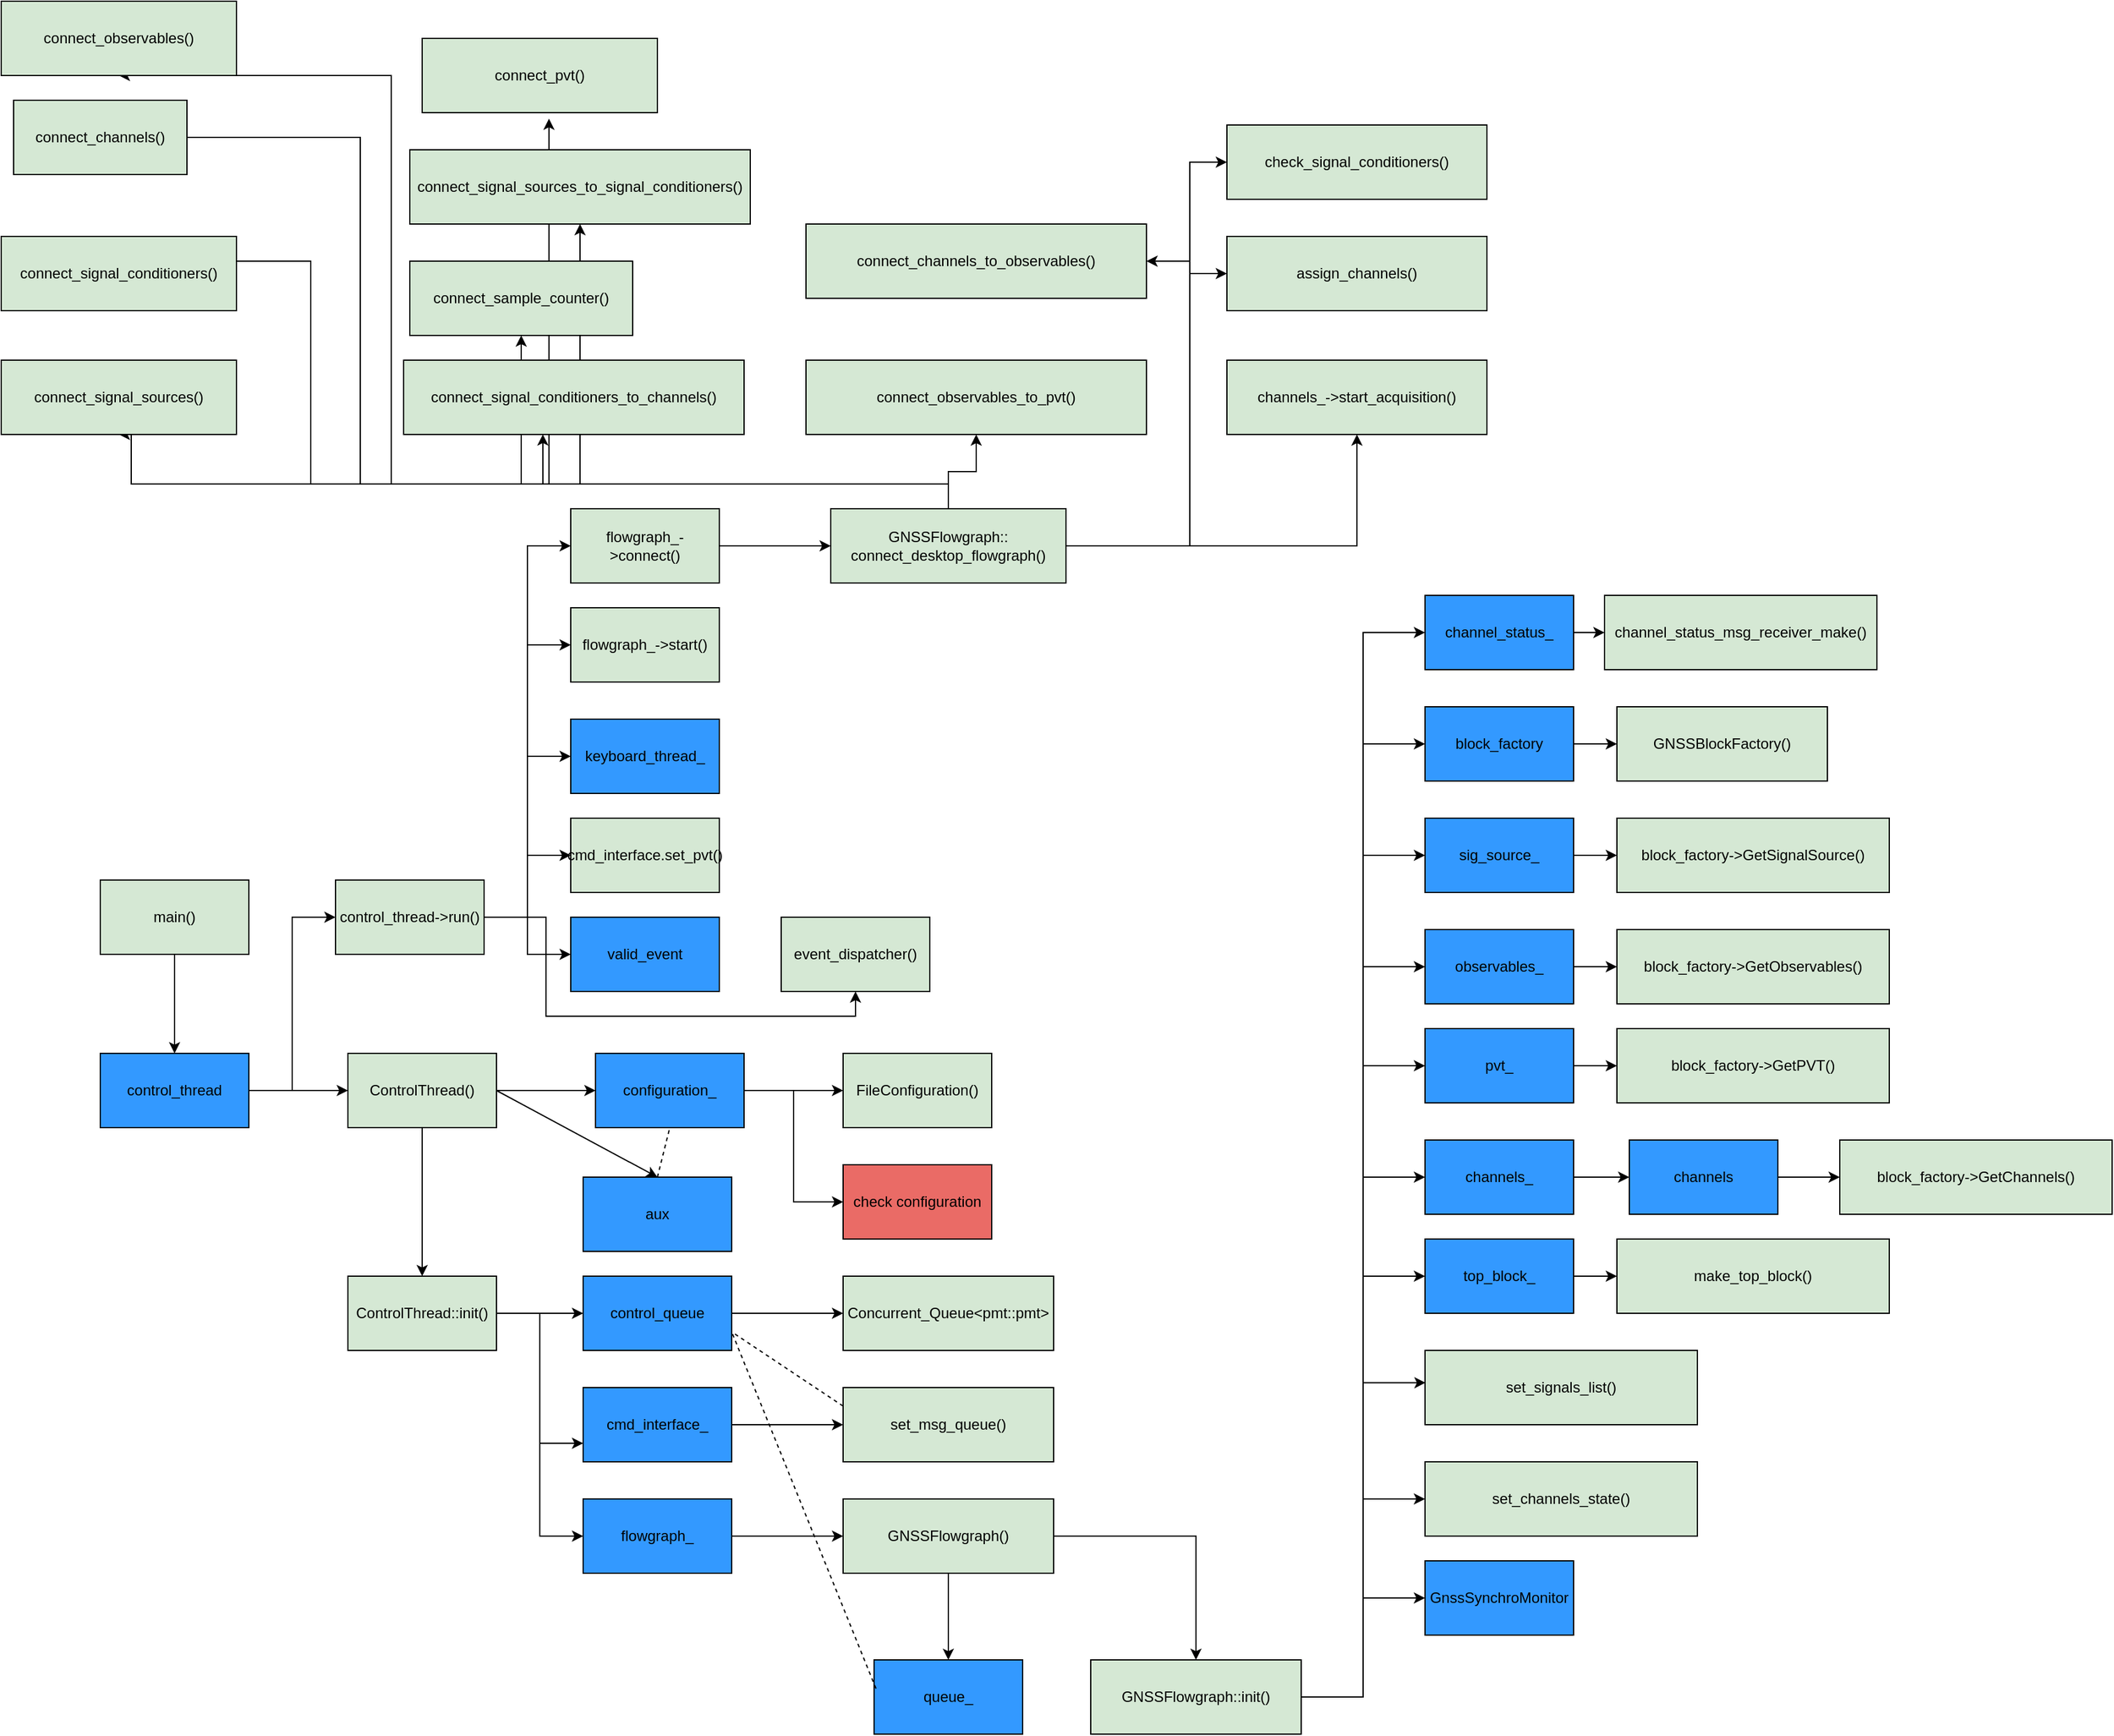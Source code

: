 <mxfile version="20.5.3" type="github">
  <diagram id="GeOgjJa3R1q8z_N-JKQI" name="Page-1">
    <mxGraphModel dx="784" dy="2033" grid="1" gridSize="10" guides="1" tooltips="1" connect="1" arrows="1" fold="1" page="1" pageScale="1" pageWidth="850" pageHeight="1100" math="0" shadow="0">
      <root>
        <mxCell id="0" />
        <mxCell id="1" parent="0" />
        <mxCell id="A1KQ_HArBz8SDr3EdsJI-3" value="" style="edgeStyle=orthogonalEdgeStyle;rounded=0;orthogonalLoop=1;jettySize=auto;html=1;" parent="1" source="A1KQ_HArBz8SDr3EdsJI-1" target="A1KQ_HArBz8SDr3EdsJI-2" edge="1">
          <mxGeometry relative="1" as="geometry" />
        </mxCell>
        <mxCell id="A1KQ_HArBz8SDr3EdsJI-1" value="main()" style="rounded=0;whiteSpace=wrap;html=1;fillColor=#D5E8D4;" parent="1" vertex="1">
          <mxGeometry x="270" y="240" width="120" height="60" as="geometry" />
        </mxCell>
        <mxCell id="A1KQ_HArBz8SDr3EdsJI-5" value="" style="edgeStyle=orthogonalEdgeStyle;rounded=0;orthogonalLoop=1;jettySize=auto;html=1;" parent="1" source="A1KQ_HArBz8SDr3EdsJI-2" target="A1KQ_HArBz8SDr3EdsJI-4" edge="1">
          <mxGeometry relative="1" as="geometry" />
        </mxCell>
        <mxCell id="0VTmaG_LoNztCyliUrxO-65" style="edgeStyle=orthogonalEdgeStyle;rounded=0;orthogonalLoop=1;jettySize=auto;html=1;entryX=0;entryY=0.5;entryDx=0;entryDy=0;" edge="1" parent="1" source="A1KQ_HArBz8SDr3EdsJI-2" target="A1KQ_HArBz8SDr3EdsJI-33">
          <mxGeometry relative="1" as="geometry" />
        </mxCell>
        <mxCell id="A1KQ_HArBz8SDr3EdsJI-2" value="control_thread" style="whiteSpace=wrap;html=1;rounded=0;fillColor=#3399FF;" parent="1" vertex="1">
          <mxGeometry x="270" y="380" width="120" height="60" as="geometry" />
        </mxCell>
        <mxCell id="A1KQ_HArBz8SDr3EdsJI-7" value="" style="edgeStyle=orthogonalEdgeStyle;rounded=0;orthogonalLoop=1;jettySize=auto;html=1;" parent="1" source="A1KQ_HArBz8SDr3EdsJI-4" target="A1KQ_HArBz8SDr3EdsJI-6" edge="1">
          <mxGeometry relative="1" as="geometry" />
        </mxCell>
        <mxCell id="A1KQ_HArBz8SDr3EdsJI-21" style="edgeStyle=orthogonalEdgeStyle;rounded=0;orthogonalLoop=1;jettySize=auto;html=1;exitX=0.5;exitY=1;exitDx=0;exitDy=0;entryX=0.5;entryY=0;entryDx=0;entryDy=0;" parent="1" source="A1KQ_HArBz8SDr3EdsJI-4" target="A1KQ_HArBz8SDr3EdsJI-20" edge="1">
          <mxGeometry relative="1" as="geometry" />
        </mxCell>
        <mxCell id="A1KQ_HArBz8SDr3EdsJI-4" value="ControlThread()" style="whiteSpace=wrap;html=1;rounded=0;fillColor=#D5E8D4;" parent="1" vertex="1">
          <mxGeometry x="470" y="380" width="120" height="60" as="geometry" />
        </mxCell>
        <mxCell id="A1KQ_HArBz8SDr3EdsJI-9" value="" style="edgeStyle=orthogonalEdgeStyle;rounded=0;orthogonalLoop=1;jettySize=auto;html=1;" parent="1" source="A1KQ_HArBz8SDr3EdsJI-6" target="A1KQ_HArBz8SDr3EdsJI-8" edge="1">
          <mxGeometry relative="1" as="geometry" />
        </mxCell>
        <mxCell id="A1KQ_HArBz8SDr3EdsJI-19" style="edgeStyle=orthogonalEdgeStyle;rounded=0;orthogonalLoop=1;jettySize=auto;html=1;entryX=0;entryY=0.5;entryDx=0;entryDy=0;" parent="1" source="A1KQ_HArBz8SDr3EdsJI-6" target="A1KQ_HArBz8SDr3EdsJI-18" edge="1">
          <mxGeometry relative="1" as="geometry" />
        </mxCell>
        <mxCell id="A1KQ_HArBz8SDr3EdsJI-6" value="configuration_" style="whiteSpace=wrap;html=1;rounded=0;strokeColor=#000000;fillColor=#3399FF;" parent="1" vertex="1">
          <mxGeometry x="670" y="380" width="120" height="60" as="geometry" />
        </mxCell>
        <mxCell id="A1KQ_HArBz8SDr3EdsJI-8" value="FileConfiguration()" style="whiteSpace=wrap;html=1;rounded=0;fillColor=#D5E8D4;" parent="1" vertex="1">
          <mxGeometry x="870" y="380" width="120" height="60" as="geometry" />
        </mxCell>
        <mxCell id="A1KQ_HArBz8SDr3EdsJI-10" value="aux" style="whiteSpace=wrap;html=1;rounded=0;fillColor=#3399FF;" parent="1" vertex="1">
          <mxGeometry x="660" y="480" width="120" height="60" as="geometry" />
        </mxCell>
        <mxCell id="A1KQ_HArBz8SDr3EdsJI-14" value="" style="endArrow=classic;html=1;rounded=0;exitX=1;exitY=0.5;exitDx=0;exitDy=0;entryX=0.5;entryY=0;entryDx=0;entryDy=0;" parent="1" source="A1KQ_HArBz8SDr3EdsJI-4" target="A1KQ_HArBz8SDr3EdsJI-10" edge="1">
          <mxGeometry width="50" height="50" relative="1" as="geometry">
            <mxPoint x="670" y="470" as="sourcePoint" />
            <mxPoint x="720" y="420" as="targetPoint" />
          </mxGeometry>
        </mxCell>
        <mxCell id="A1KQ_HArBz8SDr3EdsJI-17" value="" style="endArrow=none;dashed=1;html=1;rounded=0;entryX=0.5;entryY=1;entryDx=0;entryDy=0;exitX=0.5;exitY=0;exitDx=0;exitDy=0;" parent="1" source="A1KQ_HArBz8SDr3EdsJI-10" target="A1KQ_HArBz8SDr3EdsJI-6" edge="1">
          <mxGeometry width="50" height="50" relative="1" as="geometry">
            <mxPoint x="670" y="470" as="sourcePoint" />
            <mxPoint x="720" y="420" as="targetPoint" />
          </mxGeometry>
        </mxCell>
        <mxCell id="A1KQ_HArBz8SDr3EdsJI-18" value="check configuration" style="whiteSpace=wrap;html=1;rounded=0;fillColor=#EA6B66;" parent="1" vertex="1">
          <mxGeometry x="870" y="470" width="120" height="60" as="geometry" />
        </mxCell>
        <mxCell id="A1KQ_HArBz8SDr3EdsJI-30" style="edgeStyle=orthogonalEdgeStyle;rounded=0;orthogonalLoop=1;jettySize=auto;html=1;entryX=0;entryY=0.5;entryDx=0;entryDy=0;fontColor=#3399FF;" parent="1" source="A1KQ_HArBz8SDr3EdsJI-20" target="A1KQ_HArBz8SDr3EdsJI-29" edge="1">
          <mxGeometry relative="1" as="geometry" />
        </mxCell>
        <mxCell id="0VTmaG_LoNztCyliUrxO-61" style="edgeStyle=orthogonalEdgeStyle;rounded=0;orthogonalLoop=1;jettySize=auto;html=1;entryX=0;entryY=0.75;entryDx=0;entryDy=0;" edge="1" parent="1" source="A1KQ_HArBz8SDr3EdsJI-20" target="A1KQ_HArBz8SDr3EdsJI-27">
          <mxGeometry relative="1" as="geometry" />
        </mxCell>
        <mxCell id="A1KQ_HArBz8SDr3EdsJI-20" value="ControlThread::init()" style="whiteSpace=wrap;html=1;rounded=0;fillColor=#D5E8D4;" parent="1" vertex="1">
          <mxGeometry x="470" y="560" width="120" height="60" as="geometry" />
        </mxCell>
        <mxCell id="A1KQ_HArBz8SDr3EdsJI-25" style="edgeStyle=orthogonalEdgeStyle;rounded=0;orthogonalLoop=1;jettySize=auto;html=1;exitX=1;exitY=0.5;exitDx=0;exitDy=0;entryX=0;entryY=0.5;entryDx=0;entryDy=0;fontColor=#3399FF;" parent="1" source="A1KQ_HArBz8SDr3EdsJI-22" target="A1KQ_HArBz8SDr3EdsJI-24" edge="1">
          <mxGeometry relative="1" as="geometry" />
        </mxCell>
        <mxCell id="A1KQ_HArBz8SDr3EdsJI-22" value="control_queue" style="whiteSpace=wrap;html=1;rounded=0;strokeColor=#000000;fillColor=#3399FF;" parent="1" vertex="1">
          <mxGeometry x="660" y="560" width="120" height="60" as="geometry" />
        </mxCell>
        <mxCell id="A1KQ_HArBz8SDr3EdsJI-23" value="" style="endArrow=classic;html=1;rounded=0;exitX=1;exitY=0.5;exitDx=0;exitDy=0;entryX=0;entryY=0.5;entryDx=0;entryDy=0;" parent="1" source="A1KQ_HArBz8SDr3EdsJI-20" target="A1KQ_HArBz8SDr3EdsJI-22" edge="1">
          <mxGeometry width="50" height="50" relative="1" as="geometry">
            <mxPoint x="630" y="560" as="sourcePoint" />
            <mxPoint x="680" y="510" as="targetPoint" />
          </mxGeometry>
        </mxCell>
        <mxCell id="A1KQ_HArBz8SDr3EdsJI-24" value="Concurrent_Queue&amp;lt;pmt::pmt&amp;gt;" style="whiteSpace=wrap;html=1;rounded=0;fillColor=#D5E8D4;" parent="1" vertex="1">
          <mxGeometry x="870" y="560" width="170" height="60" as="geometry" />
        </mxCell>
        <mxCell id="0VTmaG_LoNztCyliUrxO-63" style="edgeStyle=orthogonalEdgeStyle;rounded=0;orthogonalLoop=1;jettySize=auto;html=1;entryX=0;entryY=0.5;entryDx=0;entryDy=0;" edge="1" parent="1" source="A1KQ_HArBz8SDr3EdsJI-27" target="0VTmaG_LoNztCyliUrxO-62">
          <mxGeometry relative="1" as="geometry" />
        </mxCell>
        <mxCell id="A1KQ_HArBz8SDr3EdsJI-27" value="cmd_interface_" style="whiteSpace=wrap;html=1;rounded=0;strokeColor=#000000;fillColor=#3399FF;" parent="1" vertex="1">
          <mxGeometry x="660" y="650" width="120" height="60" as="geometry" />
        </mxCell>
        <mxCell id="A1KQ_HArBz8SDr3EdsJI-32" style="edgeStyle=orthogonalEdgeStyle;rounded=0;orthogonalLoop=1;jettySize=auto;html=1;entryX=0;entryY=0.5;entryDx=0;entryDy=0;fontColor=#3399FF;" parent="1" source="A1KQ_HArBz8SDr3EdsJI-29" target="A1KQ_HArBz8SDr3EdsJI-31" edge="1">
          <mxGeometry relative="1" as="geometry" />
        </mxCell>
        <mxCell id="A1KQ_HArBz8SDr3EdsJI-29" value="flowgraph_" style="whiteSpace=wrap;html=1;rounded=0;strokeColor=#000000;fillColor=#3399FF;" parent="1" vertex="1">
          <mxGeometry x="660" y="740" width="120" height="60" as="geometry" />
        </mxCell>
        <mxCell id="0VTmaG_LoNztCyliUrxO-14" style="edgeStyle=orthogonalEdgeStyle;rounded=0;orthogonalLoop=1;jettySize=auto;html=1;entryX=0.5;entryY=0;entryDx=0;entryDy=0;" edge="1" parent="1" source="A1KQ_HArBz8SDr3EdsJI-31" target="0VTmaG_LoNztCyliUrxO-13">
          <mxGeometry relative="1" as="geometry" />
        </mxCell>
        <mxCell id="0VTmaG_LoNztCyliUrxO-58" style="edgeStyle=orthogonalEdgeStyle;rounded=0;orthogonalLoop=1;jettySize=auto;html=1;entryX=0.5;entryY=0;entryDx=0;entryDy=0;" edge="1" parent="1" source="A1KQ_HArBz8SDr3EdsJI-31" target="0VTmaG_LoNztCyliUrxO-57">
          <mxGeometry relative="1" as="geometry" />
        </mxCell>
        <mxCell id="A1KQ_HArBz8SDr3EdsJI-31" value="GNSSFlowgraph()" style="whiteSpace=wrap;html=1;rounded=0;fillColor=#D5E8D4;" parent="1" vertex="1">
          <mxGeometry x="870" y="740" width="170" height="60" as="geometry" />
        </mxCell>
        <mxCell id="0VTmaG_LoNztCyliUrxO-2" style="edgeStyle=orthogonalEdgeStyle;rounded=0;orthogonalLoop=1;jettySize=auto;html=1;exitX=1;exitY=0.5;exitDx=0;exitDy=0;entryX=0;entryY=0.5;entryDx=0;entryDy=0;" edge="1" parent="1" source="A1KQ_HArBz8SDr3EdsJI-33" target="0VTmaG_LoNztCyliUrxO-1">
          <mxGeometry relative="1" as="geometry" />
        </mxCell>
        <mxCell id="0VTmaG_LoNztCyliUrxO-4" style="edgeStyle=orthogonalEdgeStyle;rounded=0;orthogonalLoop=1;jettySize=auto;html=1;entryX=0;entryY=0.5;entryDx=0;entryDy=0;" edge="1" parent="1" source="A1KQ_HArBz8SDr3EdsJI-33" target="0VTmaG_LoNztCyliUrxO-3">
          <mxGeometry relative="1" as="geometry" />
        </mxCell>
        <mxCell id="0VTmaG_LoNztCyliUrxO-6" style="edgeStyle=orthogonalEdgeStyle;rounded=0;orthogonalLoop=1;jettySize=auto;html=1;entryX=0;entryY=0.5;entryDx=0;entryDy=0;" edge="1" parent="1" source="A1KQ_HArBz8SDr3EdsJI-33" target="0VTmaG_LoNztCyliUrxO-5">
          <mxGeometry relative="1" as="geometry" />
        </mxCell>
        <mxCell id="0VTmaG_LoNztCyliUrxO-8" style="edgeStyle=orthogonalEdgeStyle;rounded=0;orthogonalLoop=1;jettySize=auto;html=1;entryX=0;entryY=0.5;entryDx=0;entryDy=0;" edge="1" parent="1" source="A1KQ_HArBz8SDr3EdsJI-33" target="0VTmaG_LoNztCyliUrxO-7">
          <mxGeometry relative="1" as="geometry" />
        </mxCell>
        <mxCell id="0VTmaG_LoNztCyliUrxO-10" style="edgeStyle=orthogonalEdgeStyle;rounded=0;orthogonalLoop=1;jettySize=auto;html=1;entryX=0;entryY=0.5;entryDx=0;entryDy=0;" edge="1" parent="1" source="A1KQ_HArBz8SDr3EdsJI-33" target="0VTmaG_LoNztCyliUrxO-9">
          <mxGeometry relative="1" as="geometry" />
        </mxCell>
        <mxCell id="0VTmaG_LoNztCyliUrxO-12" style="edgeStyle=orthogonalEdgeStyle;rounded=0;orthogonalLoop=1;jettySize=auto;html=1;entryX=0.5;entryY=1;entryDx=0;entryDy=0;" edge="1" parent="1" source="A1KQ_HArBz8SDr3EdsJI-33" target="0VTmaG_LoNztCyliUrxO-11">
          <mxGeometry relative="1" as="geometry">
            <Array as="points">
              <mxPoint x="630" y="270" />
              <mxPoint x="630" y="350" />
              <mxPoint x="880" y="350" />
            </Array>
          </mxGeometry>
        </mxCell>
        <mxCell id="A1KQ_HArBz8SDr3EdsJI-33" value="control_thread-&amp;gt;run()" style="whiteSpace=wrap;html=1;rounded=0;fillColor=#D5E8D4;" parent="1" vertex="1">
          <mxGeometry x="460" y="240" width="120" height="60" as="geometry" />
        </mxCell>
        <mxCell id="0VTmaG_LoNztCyliUrxO-67" value="" style="edgeStyle=orthogonalEdgeStyle;rounded=0;orthogonalLoop=1;jettySize=auto;html=1;" edge="1" parent="1" source="0VTmaG_LoNztCyliUrxO-1" target="0VTmaG_LoNztCyliUrxO-66">
          <mxGeometry relative="1" as="geometry" />
        </mxCell>
        <mxCell id="0VTmaG_LoNztCyliUrxO-1" value="flowgraph_-&amp;gt;connect()" style="whiteSpace=wrap;html=1;rounded=0;fillColor=#D5E8D4;" vertex="1" parent="1">
          <mxGeometry x="650" y="-60" width="120" height="60" as="geometry" />
        </mxCell>
        <mxCell id="0VTmaG_LoNztCyliUrxO-3" value="flowgraph_-&amp;gt;start()" style="whiteSpace=wrap;html=1;rounded=0;fillColor=#D5E8D4;" vertex="1" parent="1">
          <mxGeometry x="650" y="20" width="120" height="60" as="geometry" />
        </mxCell>
        <mxCell id="0VTmaG_LoNztCyliUrxO-5" value="keyboard_thread_" style="whiteSpace=wrap;html=1;rounded=0;strokeColor=#000000;fillColor=#3399FF;" vertex="1" parent="1">
          <mxGeometry x="650" y="110" width="120" height="60" as="geometry" />
        </mxCell>
        <mxCell id="0VTmaG_LoNztCyliUrxO-7" value="cmd_interface.set_pvt()" style="whiteSpace=wrap;html=1;rounded=0;fillColor=#D5E8D4;" vertex="1" parent="1">
          <mxGeometry x="650" y="190" width="120" height="60" as="geometry" />
        </mxCell>
        <mxCell id="0VTmaG_LoNztCyliUrxO-9" value="valid_event" style="whiteSpace=wrap;html=1;rounded=0;strokeColor=#000000;fillColor=#3399FF;" vertex="1" parent="1">
          <mxGeometry x="650" y="270" width="120" height="60" as="geometry" />
        </mxCell>
        <mxCell id="0VTmaG_LoNztCyliUrxO-11" value="event_dispatcher()" style="whiteSpace=wrap;html=1;rounded=0;fillColor=#D5E8D4;" vertex="1" parent="1">
          <mxGeometry x="820" y="270" width="120" height="60" as="geometry" />
        </mxCell>
        <mxCell id="0VTmaG_LoNztCyliUrxO-21" style="edgeStyle=orthogonalEdgeStyle;rounded=0;orthogonalLoop=1;jettySize=auto;html=1;entryX=0;entryY=0.5;entryDx=0;entryDy=0;" edge="1" parent="1" source="0VTmaG_LoNztCyliUrxO-13" target="0VTmaG_LoNztCyliUrxO-17">
          <mxGeometry relative="1" as="geometry" />
        </mxCell>
        <mxCell id="0VTmaG_LoNztCyliUrxO-27" style="edgeStyle=orthogonalEdgeStyle;rounded=0;orthogonalLoop=1;jettySize=auto;html=1;entryX=0;entryY=0.5;entryDx=0;entryDy=0;" edge="1" parent="1" source="0VTmaG_LoNztCyliUrxO-13" target="0VTmaG_LoNztCyliUrxO-24">
          <mxGeometry relative="1" as="geometry" />
        </mxCell>
        <mxCell id="0VTmaG_LoNztCyliUrxO-35" style="edgeStyle=orthogonalEdgeStyle;rounded=0;orthogonalLoop=1;jettySize=auto;html=1;entryX=0;entryY=0.5;entryDx=0;entryDy=0;" edge="1" parent="1" source="0VTmaG_LoNztCyliUrxO-13" target="0VTmaG_LoNztCyliUrxO-30">
          <mxGeometry relative="1" as="geometry" />
        </mxCell>
        <mxCell id="0VTmaG_LoNztCyliUrxO-39" style="edgeStyle=orthogonalEdgeStyle;rounded=0;orthogonalLoop=1;jettySize=auto;html=1;entryX=0;entryY=0.5;entryDx=0;entryDy=0;" edge="1" parent="1" source="0VTmaG_LoNztCyliUrxO-13" target="0VTmaG_LoNztCyliUrxO-36">
          <mxGeometry relative="1" as="geometry" />
        </mxCell>
        <mxCell id="0VTmaG_LoNztCyliUrxO-41" style="edgeStyle=orthogonalEdgeStyle;rounded=0;orthogonalLoop=1;jettySize=auto;html=1;entryX=0;entryY=0.5;entryDx=0;entryDy=0;" edge="1" parent="1" source="0VTmaG_LoNztCyliUrxO-13" target="0VTmaG_LoNztCyliUrxO-15">
          <mxGeometry relative="1" as="geometry" />
        </mxCell>
        <mxCell id="0VTmaG_LoNztCyliUrxO-42" style="edgeStyle=orthogonalEdgeStyle;rounded=0;orthogonalLoop=1;jettySize=auto;html=1;entryX=0;entryY=0.5;entryDx=0;entryDy=0;" edge="1" parent="1" source="0VTmaG_LoNztCyliUrxO-13" target="0VTmaG_LoNztCyliUrxO-40">
          <mxGeometry relative="1" as="geometry" />
        </mxCell>
        <mxCell id="0VTmaG_LoNztCyliUrxO-47" style="edgeStyle=orthogonalEdgeStyle;rounded=0;orthogonalLoop=1;jettySize=auto;html=1;entryX=0;entryY=0.5;entryDx=0;entryDy=0;" edge="1" parent="1" source="0VTmaG_LoNztCyliUrxO-13" target="0VTmaG_LoNztCyliUrxO-44">
          <mxGeometry relative="1" as="geometry" />
        </mxCell>
        <mxCell id="0VTmaG_LoNztCyliUrxO-52" style="edgeStyle=orthogonalEdgeStyle;rounded=0;orthogonalLoop=1;jettySize=auto;html=1;entryX=0.002;entryY=0.435;entryDx=0;entryDy=0;entryPerimeter=0;" edge="1" parent="1" source="0VTmaG_LoNztCyliUrxO-13" target="0VTmaG_LoNztCyliUrxO-51">
          <mxGeometry relative="1" as="geometry" />
        </mxCell>
        <mxCell id="0VTmaG_LoNztCyliUrxO-54" style="edgeStyle=orthogonalEdgeStyle;rounded=0;orthogonalLoop=1;jettySize=auto;html=1;entryX=0;entryY=0.5;entryDx=0;entryDy=0;" edge="1" parent="1" source="0VTmaG_LoNztCyliUrxO-13" target="0VTmaG_LoNztCyliUrxO-53">
          <mxGeometry relative="1" as="geometry" />
        </mxCell>
        <mxCell id="0VTmaG_LoNztCyliUrxO-56" style="edgeStyle=orthogonalEdgeStyle;rounded=0;orthogonalLoop=1;jettySize=auto;html=1;entryX=0;entryY=0.5;entryDx=0;entryDy=0;" edge="1" parent="1" source="0VTmaG_LoNztCyliUrxO-13" target="0VTmaG_LoNztCyliUrxO-55">
          <mxGeometry relative="1" as="geometry" />
        </mxCell>
        <mxCell id="0VTmaG_LoNztCyliUrxO-13" value="GNSSFlowgraph::init()" style="whiteSpace=wrap;html=1;rounded=0;fillColor=#D5E8D4;" vertex="1" parent="1">
          <mxGeometry x="1070" y="870" width="170" height="60" as="geometry" />
        </mxCell>
        <mxCell id="0VTmaG_LoNztCyliUrxO-22" style="edgeStyle=orthogonalEdgeStyle;rounded=0;orthogonalLoop=1;jettySize=auto;html=1;entryX=0;entryY=0.5;entryDx=0;entryDy=0;" edge="1" parent="1" source="0VTmaG_LoNztCyliUrxO-15" target="0VTmaG_LoNztCyliUrxO-16">
          <mxGeometry relative="1" as="geometry" />
        </mxCell>
        <mxCell id="0VTmaG_LoNztCyliUrxO-15" value="block_factory" style="whiteSpace=wrap;html=1;rounded=0;strokeColor=#000000;fillColor=#3399FF;" vertex="1" parent="1">
          <mxGeometry x="1340" y="100" width="120" height="60" as="geometry" />
        </mxCell>
        <mxCell id="0VTmaG_LoNztCyliUrxO-16" value="GNSSBlockFactory()" style="whiteSpace=wrap;html=1;rounded=0;fillColor=#D5E8D4;" vertex="1" parent="1">
          <mxGeometry x="1495" y="100" width="170" height="60" as="geometry" />
        </mxCell>
        <mxCell id="0VTmaG_LoNztCyliUrxO-23" style="edgeStyle=orthogonalEdgeStyle;rounded=0;orthogonalLoop=1;jettySize=auto;html=1;entryX=0;entryY=0.5;entryDx=0;entryDy=0;" edge="1" parent="1" source="0VTmaG_LoNztCyliUrxO-17" target="0VTmaG_LoNztCyliUrxO-18">
          <mxGeometry relative="1" as="geometry" />
        </mxCell>
        <mxCell id="0VTmaG_LoNztCyliUrxO-17" value="channel_status_" style="whiteSpace=wrap;html=1;rounded=0;strokeColor=#000000;fillColor=#3399FF;" vertex="1" parent="1">
          <mxGeometry x="1340" y="10" width="120" height="60" as="geometry" />
        </mxCell>
        <mxCell id="0VTmaG_LoNztCyliUrxO-18" value="channel_status_msg_receiver_make()" style="whiteSpace=wrap;html=1;rounded=0;fillColor=#D5E8D4;" vertex="1" parent="1">
          <mxGeometry x="1485" y="10" width="220" height="60" as="geometry" />
        </mxCell>
        <mxCell id="0VTmaG_LoNztCyliUrxO-29" style="edgeStyle=orthogonalEdgeStyle;rounded=0;orthogonalLoop=1;jettySize=auto;html=1;entryX=0;entryY=0.5;entryDx=0;entryDy=0;" edge="1" parent="1" source="0VTmaG_LoNztCyliUrxO-24" target="0VTmaG_LoNztCyliUrxO-25">
          <mxGeometry relative="1" as="geometry" />
        </mxCell>
        <mxCell id="0VTmaG_LoNztCyliUrxO-24" value="sig_source_" style="whiteSpace=wrap;html=1;rounded=0;strokeColor=#000000;fillColor=#3399FF;" vertex="1" parent="1">
          <mxGeometry x="1340" y="190" width="120" height="60" as="geometry" />
        </mxCell>
        <mxCell id="0VTmaG_LoNztCyliUrxO-25" value="block_factory-&amp;gt;GetSignalSource()" style="whiteSpace=wrap;html=1;rounded=0;fillColor=#D5E8D4;" vertex="1" parent="1">
          <mxGeometry x="1495" y="190" width="220" height="60" as="geometry" />
        </mxCell>
        <mxCell id="0VTmaG_LoNztCyliUrxO-32" style="edgeStyle=orthogonalEdgeStyle;rounded=0;orthogonalLoop=1;jettySize=auto;html=1;entryX=0;entryY=0.5;entryDx=0;entryDy=0;" edge="1" parent="1" source="0VTmaG_LoNztCyliUrxO-30" target="0VTmaG_LoNztCyliUrxO-31">
          <mxGeometry relative="1" as="geometry" />
        </mxCell>
        <mxCell id="0VTmaG_LoNztCyliUrxO-30" value="observables_" style="whiteSpace=wrap;html=1;rounded=0;strokeColor=#000000;fillColor=#3399FF;" vertex="1" parent="1">
          <mxGeometry x="1340" y="280" width="120" height="60" as="geometry" />
        </mxCell>
        <mxCell id="0VTmaG_LoNztCyliUrxO-31" value="block_factory-&amp;gt;GetObservables()" style="whiteSpace=wrap;html=1;rounded=0;fillColor=#D5E8D4;" vertex="1" parent="1">
          <mxGeometry x="1495" y="280" width="220" height="60" as="geometry" />
        </mxCell>
        <mxCell id="0VTmaG_LoNztCyliUrxO-38" style="edgeStyle=orthogonalEdgeStyle;rounded=0;orthogonalLoop=1;jettySize=auto;html=1;entryX=0;entryY=0.5;entryDx=0;entryDy=0;" edge="1" parent="1" source="0VTmaG_LoNztCyliUrxO-36" target="0VTmaG_LoNztCyliUrxO-37">
          <mxGeometry relative="1" as="geometry" />
        </mxCell>
        <mxCell id="0VTmaG_LoNztCyliUrxO-36" value="pvt_" style="whiteSpace=wrap;html=1;rounded=0;strokeColor=#000000;fillColor=#3399FF;" vertex="1" parent="1">
          <mxGeometry x="1340" y="360" width="120" height="60" as="geometry" />
        </mxCell>
        <mxCell id="0VTmaG_LoNztCyliUrxO-37" value="block_factory-&amp;gt;GetPVT()" style="whiteSpace=wrap;html=1;rounded=0;fillColor=#D5E8D4;" vertex="1" parent="1">
          <mxGeometry x="1495" y="360" width="220" height="60" as="geometry" />
        </mxCell>
        <mxCell id="0VTmaG_LoNztCyliUrxO-50" style="edgeStyle=orthogonalEdgeStyle;rounded=0;orthogonalLoop=1;jettySize=auto;html=1;entryX=0;entryY=0.5;entryDx=0;entryDy=0;" edge="1" parent="1" source="0VTmaG_LoNztCyliUrxO-40" target="0VTmaG_LoNztCyliUrxO-43">
          <mxGeometry relative="1" as="geometry" />
        </mxCell>
        <mxCell id="0VTmaG_LoNztCyliUrxO-40" value="top_block_" style="whiteSpace=wrap;html=1;rounded=0;strokeColor=#000000;fillColor=#3399FF;" vertex="1" parent="1">
          <mxGeometry x="1340" y="530" width="120" height="60" as="geometry" />
        </mxCell>
        <mxCell id="0VTmaG_LoNztCyliUrxO-43" value="make_top_block()" style="whiteSpace=wrap;html=1;rounded=0;fillColor=#D5E8D4;" vertex="1" parent="1">
          <mxGeometry x="1495" y="530" width="220" height="60" as="geometry" />
        </mxCell>
        <mxCell id="0VTmaG_LoNztCyliUrxO-48" style="edgeStyle=orthogonalEdgeStyle;rounded=0;orthogonalLoop=1;jettySize=auto;html=1;entryX=0;entryY=0.5;entryDx=0;entryDy=0;" edge="1" parent="1" source="0VTmaG_LoNztCyliUrxO-44" target="0VTmaG_LoNztCyliUrxO-45">
          <mxGeometry relative="1" as="geometry" />
        </mxCell>
        <mxCell id="0VTmaG_LoNztCyliUrxO-44" value="channels_" style="whiteSpace=wrap;html=1;rounded=0;strokeColor=#000000;fillColor=#3399FF;" vertex="1" parent="1">
          <mxGeometry x="1340" y="450" width="120" height="60" as="geometry" />
        </mxCell>
        <mxCell id="0VTmaG_LoNztCyliUrxO-49" style="edgeStyle=orthogonalEdgeStyle;rounded=0;orthogonalLoop=1;jettySize=auto;html=1;entryX=0;entryY=0.5;entryDx=0;entryDy=0;" edge="1" parent="1" source="0VTmaG_LoNztCyliUrxO-45" target="0VTmaG_LoNztCyliUrxO-46">
          <mxGeometry relative="1" as="geometry" />
        </mxCell>
        <mxCell id="0VTmaG_LoNztCyliUrxO-45" value="channels" style="whiteSpace=wrap;html=1;rounded=0;strokeColor=#000000;fillColor=#3399FF;" vertex="1" parent="1">
          <mxGeometry x="1505" y="450" width="120" height="60" as="geometry" />
        </mxCell>
        <mxCell id="0VTmaG_LoNztCyliUrxO-46" value="block_factory-&amp;gt;GetChannels()" style="whiteSpace=wrap;html=1;rounded=0;fillColor=#D5E8D4;" vertex="1" parent="1">
          <mxGeometry x="1675" y="450" width="220" height="60" as="geometry" />
        </mxCell>
        <mxCell id="0VTmaG_LoNztCyliUrxO-51" value="set_signals_list()" style="whiteSpace=wrap;html=1;rounded=0;fillColor=#D5E8D4;" vertex="1" parent="1">
          <mxGeometry x="1340" y="620" width="220" height="60" as="geometry" />
        </mxCell>
        <mxCell id="0VTmaG_LoNztCyliUrxO-53" value="set_channels_state()" style="whiteSpace=wrap;html=1;rounded=0;fillColor=#D5E8D4;" vertex="1" parent="1">
          <mxGeometry x="1340" y="710" width="220" height="60" as="geometry" />
        </mxCell>
        <mxCell id="0VTmaG_LoNztCyliUrxO-55" value="GnssSynchroMonitor" style="whiteSpace=wrap;html=1;rounded=0;strokeColor=#000000;fillColor=#3399FF;" vertex="1" parent="1">
          <mxGeometry x="1340" y="790" width="120" height="60" as="geometry" />
        </mxCell>
        <mxCell id="0VTmaG_LoNztCyliUrxO-57" value="queue_" style="whiteSpace=wrap;html=1;rounded=0;strokeColor=#000000;fillColor=#3399FF;" vertex="1" parent="1">
          <mxGeometry x="895" y="870" width="120" height="60" as="geometry" />
        </mxCell>
        <mxCell id="0VTmaG_LoNztCyliUrxO-60" value="" style="endArrow=none;dashed=1;html=1;rounded=0;entryX=1;entryY=0.75;entryDx=0;entryDy=0;exitX=0.013;exitY=0.387;exitDx=0;exitDy=0;exitPerimeter=0;" edge="1" parent="1" source="0VTmaG_LoNztCyliUrxO-57" target="A1KQ_HArBz8SDr3EdsJI-22">
          <mxGeometry width="50" height="50" relative="1" as="geometry">
            <mxPoint x="840" y="760" as="sourcePoint" />
            <mxPoint x="890" y="710" as="targetPoint" />
          </mxGeometry>
        </mxCell>
        <mxCell id="0VTmaG_LoNztCyliUrxO-62" value="set_msg_queue()" style="whiteSpace=wrap;html=1;rounded=0;fillColor=#D5E8D4;" vertex="1" parent="1">
          <mxGeometry x="870" y="650" width="170" height="60" as="geometry" />
        </mxCell>
        <mxCell id="0VTmaG_LoNztCyliUrxO-64" value="" style="endArrow=none;dashed=1;html=1;rounded=0;entryX=1;entryY=0.75;entryDx=0;entryDy=0;exitX=0;exitY=0.25;exitDx=0;exitDy=0;" edge="1" parent="1" source="0VTmaG_LoNztCyliUrxO-62" target="A1KQ_HArBz8SDr3EdsJI-22">
          <mxGeometry width="50" height="50" relative="1" as="geometry">
            <mxPoint x="820" y="670" as="sourcePoint" />
            <mxPoint x="870" y="620" as="targetPoint" />
          </mxGeometry>
        </mxCell>
        <mxCell id="0VTmaG_LoNztCyliUrxO-69" style="edgeStyle=orthogonalEdgeStyle;rounded=0;orthogonalLoop=1;jettySize=auto;html=1;entryX=0.5;entryY=1;entryDx=0;entryDy=0;" edge="1" parent="1" source="0VTmaG_LoNztCyliUrxO-66" target="0VTmaG_LoNztCyliUrxO-68">
          <mxGeometry relative="1" as="geometry">
            <Array as="points">
              <mxPoint x="955" y="-80" />
              <mxPoint x="295" y="-80" />
            </Array>
          </mxGeometry>
        </mxCell>
        <mxCell id="0VTmaG_LoNztCyliUrxO-74" style="edgeStyle=orthogonalEdgeStyle;rounded=0;orthogonalLoop=1;jettySize=auto;html=1;entryX=0.5;entryY=1;entryDx=0;entryDy=0;" edge="1" parent="1" source="0VTmaG_LoNztCyliUrxO-66" target="0VTmaG_LoNztCyliUrxO-70">
          <mxGeometry relative="1" as="geometry">
            <Array as="points">
              <mxPoint x="955" y="-80" />
              <mxPoint x="440" y="-80" />
              <mxPoint x="440" y="-260" />
            </Array>
          </mxGeometry>
        </mxCell>
        <mxCell id="0VTmaG_LoNztCyliUrxO-75" style="edgeStyle=orthogonalEdgeStyle;rounded=0;orthogonalLoop=1;jettySize=auto;html=1;entryX=0.5;entryY=1;entryDx=0;entryDy=0;" edge="1" parent="1" source="0VTmaG_LoNztCyliUrxO-66" target="0VTmaG_LoNztCyliUrxO-71">
          <mxGeometry relative="1" as="geometry">
            <Array as="points">
              <mxPoint x="955" y="-80" />
              <mxPoint x="480" y="-80" />
              <mxPoint x="480" y="-360" />
            </Array>
          </mxGeometry>
        </mxCell>
        <mxCell id="0VTmaG_LoNztCyliUrxO-76" style="edgeStyle=orthogonalEdgeStyle;rounded=0;orthogonalLoop=1;jettySize=auto;html=1;entryX=0.5;entryY=1;entryDx=0;entryDy=0;" edge="1" parent="1" source="0VTmaG_LoNztCyliUrxO-66" target="0VTmaG_LoNztCyliUrxO-72">
          <mxGeometry relative="1" as="geometry">
            <Array as="points">
              <mxPoint x="955" y="-80" />
              <mxPoint x="505" y="-80" />
            </Array>
          </mxGeometry>
        </mxCell>
        <mxCell id="0VTmaG_LoNztCyliUrxO-77" style="edgeStyle=orthogonalEdgeStyle;rounded=0;orthogonalLoop=1;jettySize=auto;html=1;entryX=0.539;entryY=1.081;entryDx=0;entryDy=0;entryPerimeter=0;" edge="1" parent="1" source="0VTmaG_LoNztCyliUrxO-66" target="0VTmaG_LoNztCyliUrxO-73">
          <mxGeometry relative="1" as="geometry">
            <Array as="points">
              <mxPoint x="955" y="-80" />
              <mxPoint x="632" y="-80" />
            </Array>
          </mxGeometry>
        </mxCell>
        <mxCell id="0VTmaG_LoNztCyliUrxO-79" style="edgeStyle=orthogonalEdgeStyle;rounded=0;orthogonalLoop=1;jettySize=auto;html=1;entryX=0.5;entryY=1;entryDx=0;entryDy=0;" edge="1" parent="1" source="0VTmaG_LoNztCyliUrxO-66" target="0VTmaG_LoNztCyliUrxO-78">
          <mxGeometry relative="1" as="geometry">
            <Array as="points">
              <mxPoint x="955" y="-80" />
              <mxPoint x="658" y="-80" />
            </Array>
          </mxGeometry>
        </mxCell>
        <mxCell id="0VTmaG_LoNztCyliUrxO-85" style="edgeStyle=orthogonalEdgeStyle;rounded=0;orthogonalLoop=1;jettySize=auto;html=1;entryX=0.5;entryY=1;entryDx=0;entryDy=0;" edge="1" parent="1" source="0VTmaG_LoNztCyliUrxO-66" target="0VTmaG_LoNztCyliUrxO-80">
          <mxGeometry relative="1" as="geometry">
            <Array as="points">
              <mxPoint x="955" y="-80" />
              <mxPoint x="610" y="-80" />
            </Array>
          </mxGeometry>
        </mxCell>
        <mxCell id="0VTmaG_LoNztCyliUrxO-86" style="edgeStyle=orthogonalEdgeStyle;rounded=0;orthogonalLoop=1;jettySize=auto;html=1;entryX=0.409;entryY=0.999;entryDx=0;entryDy=0;entryPerimeter=0;" edge="1" parent="1" source="0VTmaG_LoNztCyliUrxO-66" target="0VTmaG_LoNztCyliUrxO-82">
          <mxGeometry relative="1" as="geometry">
            <Array as="points">
              <mxPoint x="955" y="-80" />
              <mxPoint x="628" y="-80" />
            </Array>
          </mxGeometry>
        </mxCell>
        <mxCell id="0VTmaG_LoNztCyliUrxO-88" style="edgeStyle=orthogonalEdgeStyle;rounded=0;orthogonalLoop=1;jettySize=auto;html=1;" edge="1" parent="1" source="0VTmaG_LoNztCyliUrxO-66" target="0VTmaG_LoNztCyliUrxO-84">
          <mxGeometry relative="1" as="geometry" />
        </mxCell>
        <mxCell id="0VTmaG_LoNztCyliUrxO-91" style="edgeStyle=orthogonalEdgeStyle;rounded=0;orthogonalLoop=1;jettySize=auto;html=1;entryX=0.5;entryY=1;entryDx=0;entryDy=0;" edge="1" parent="1" source="0VTmaG_LoNztCyliUrxO-66" target="0VTmaG_LoNztCyliUrxO-90">
          <mxGeometry relative="1" as="geometry" />
        </mxCell>
        <mxCell id="0VTmaG_LoNztCyliUrxO-94" style="edgeStyle=orthogonalEdgeStyle;rounded=0;orthogonalLoop=1;jettySize=auto;html=1;entryX=0;entryY=0.5;entryDx=0;entryDy=0;" edge="1" parent="1" source="0VTmaG_LoNztCyliUrxO-66" target="0VTmaG_LoNztCyliUrxO-92">
          <mxGeometry relative="1" as="geometry">
            <Array as="points">
              <mxPoint x="1150" y="-30" />
              <mxPoint x="1150" y="-250" />
            </Array>
          </mxGeometry>
        </mxCell>
        <mxCell id="0VTmaG_LoNztCyliUrxO-95" style="edgeStyle=orthogonalEdgeStyle;rounded=0;orthogonalLoop=1;jettySize=auto;html=1;entryX=0;entryY=0.5;entryDx=0;entryDy=0;" edge="1" parent="1" source="0VTmaG_LoNztCyliUrxO-66" target="0VTmaG_LoNztCyliUrxO-93">
          <mxGeometry relative="1" as="geometry">
            <Array as="points">
              <mxPoint x="1150" y="-30" />
              <mxPoint x="1150" y="-340" />
            </Array>
          </mxGeometry>
        </mxCell>
        <mxCell id="0VTmaG_LoNztCyliUrxO-96" style="edgeStyle=orthogonalEdgeStyle;rounded=0;orthogonalLoop=1;jettySize=auto;html=1;entryX=1;entryY=0.5;entryDx=0;entryDy=0;" edge="1" parent="1" source="0VTmaG_LoNztCyliUrxO-66" target="0VTmaG_LoNztCyliUrxO-83">
          <mxGeometry relative="1" as="geometry">
            <Array as="points">
              <mxPoint x="1150" y="-30" />
              <mxPoint x="1150" y="-260" />
            </Array>
          </mxGeometry>
        </mxCell>
        <mxCell id="0VTmaG_LoNztCyliUrxO-66" value="&lt;div&gt;GNSSFlowgraph::&lt;/div&gt;&lt;div&gt;connect_desktop_flowgraph()&lt;/div&gt;" style="whiteSpace=wrap;html=1;rounded=0;fillColor=#D5E8D4;" vertex="1" parent="1">
          <mxGeometry x="860" y="-60" width="190" height="60" as="geometry" />
        </mxCell>
        <mxCell id="0VTmaG_LoNztCyliUrxO-68" value="connect_signal_sources()" style="whiteSpace=wrap;html=1;rounded=0;fillColor=#D5E8D4;" vertex="1" parent="1">
          <mxGeometry x="190" y="-180" width="190" height="60" as="geometry" />
        </mxCell>
        <mxCell id="0VTmaG_LoNztCyliUrxO-70" value="connect_signal_conditioners()" style="whiteSpace=wrap;html=1;rounded=0;fillColor=#D5E8D4;" vertex="1" parent="1">
          <mxGeometry x="190" y="-280" width="190" height="60" as="geometry" />
        </mxCell>
        <mxCell id="0VTmaG_LoNztCyliUrxO-71" value="connect_channels()" style="whiteSpace=wrap;html=1;rounded=0;fillColor=#D5E8D4;" vertex="1" parent="1">
          <mxGeometry x="200" y="-390" width="140" height="60" as="geometry" />
        </mxCell>
        <mxCell id="0VTmaG_LoNztCyliUrxO-72" value="connect_observables()" style="whiteSpace=wrap;html=1;rounded=0;fillColor=#D5E8D4;" vertex="1" parent="1">
          <mxGeometry x="190" y="-470" width="190" height="60" as="geometry" />
        </mxCell>
        <mxCell id="0VTmaG_LoNztCyliUrxO-73" value="connect_pvt()" style="whiteSpace=wrap;html=1;rounded=0;fillColor=#D5E8D4;" vertex="1" parent="1">
          <mxGeometry x="530" y="-440" width="190" height="60" as="geometry" />
        </mxCell>
        <mxCell id="0VTmaG_LoNztCyliUrxO-78" value="connect_signal_sources_to_signal_conditioners()" style="whiteSpace=wrap;html=1;rounded=0;fillColor=#D5E8D4;" vertex="1" parent="1">
          <mxGeometry x="520" y="-350" width="275" height="60" as="geometry" />
        </mxCell>
        <mxCell id="0VTmaG_LoNztCyliUrxO-80" value="connect_sample_counter()" style="whiteSpace=wrap;html=1;rounded=0;fillColor=#D5E8D4;" vertex="1" parent="1">
          <mxGeometry x="520" y="-260" width="180" height="60" as="geometry" />
        </mxCell>
        <mxCell id="0VTmaG_LoNztCyliUrxO-82" value="connect_signal_conditioners_to_channels()" style="whiteSpace=wrap;html=1;rounded=0;fillColor=#D5E8D4;" vertex="1" parent="1">
          <mxGeometry x="515" y="-180" width="275" height="60" as="geometry" />
        </mxCell>
        <mxCell id="0VTmaG_LoNztCyliUrxO-83" value="connect_channels_to_observables()" style="whiteSpace=wrap;html=1;rounded=0;fillColor=#D5E8D4;" vertex="1" parent="1">
          <mxGeometry x="840" y="-290" width="275" height="60" as="geometry" />
        </mxCell>
        <mxCell id="0VTmaG_LoNztCyliUrxO-84" value="connect_observables_to_pvt()" style="whiteSpace=wrap;html=1;rounded=0;fillColor=#D5E8D4;" vertex="1" parent="1">
          <mxGeometry x="840" y="-180" width="275" height="60" as="geometry" />
        </mxCell>
        <mxCell id="0VTmaG_LoNztCyliUrxO-89" value="&amp;nbsp;" style="text;whiteSpace=wrap;html=1;" vertex="1" parent="1">
          <mxGeometry x="1330" y="210" width="40" height="40" as="geometry" />
        </mxCell>
        <mxCell id="0VTmaG_LoNztCyliUrxO-90" value="channels_-&amp;gt;start_acquisition()" style="whiteSpace=wrap;html=1;rounded=0;fillColor=#D5E8D4;" vertex="1" parent="1">
          <mxGeometry x="1180" y="-180" width="210" height="60" as="geometry" />
        </mxCell>
        <mxCell id="0VTmaG_LoNztCyliUrxO-92" value="assign_channels()" style="whiteSpace=wrap;html=1;rounded=0;fillColor=#D5E8D4;" vertex="1" parent="1">
          <mxGeometry x="1180" y="-280" width="210" height="60" as="geometry" />
        </mxCell>
        <mxCell id="0VTmaG_LoNztCyliUrxO-93" value="check_signal_conditioners()" style="whiteSpace=wrap;html=1;rounded=0;fillColor=#D5E8D4;" vertex="1" parent="1">
          <mxGeometry x="1180" y="-370" width="210" height="60" as="geometry" />
        </mxCell>
      </root>
    </mxGraphModel>
  </diagram>
</mxfile>
